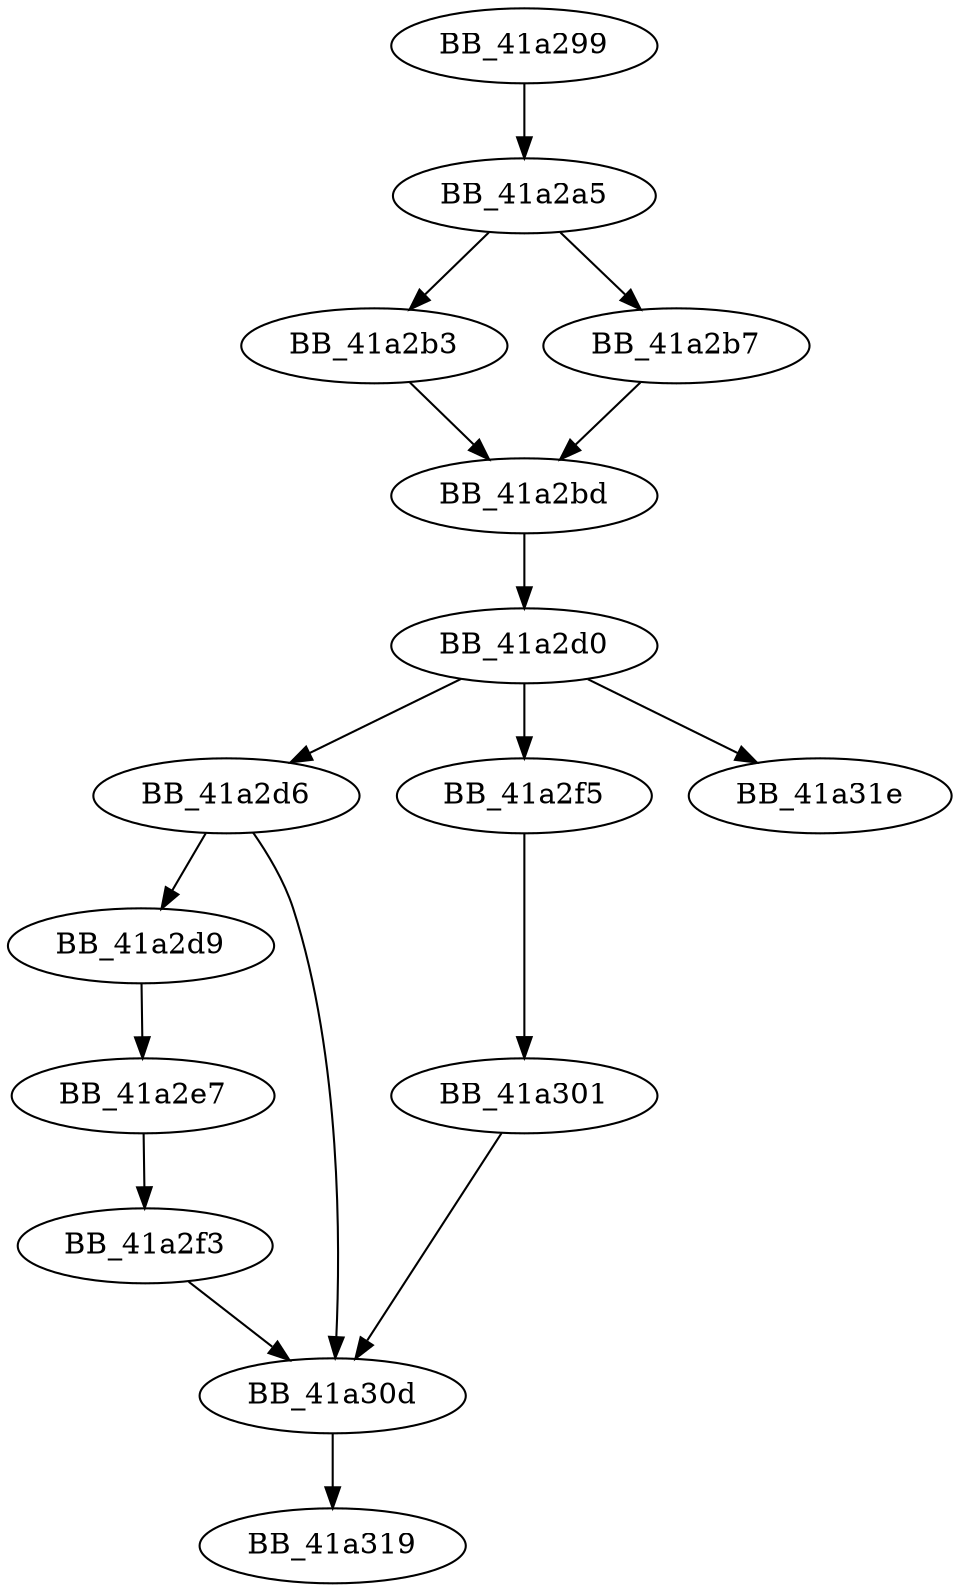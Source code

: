 DiGraph ___BuildCatchObject{
BB_41a299->BB_41a2a5
BB_41a2a5->BB_41a2b3
BB_41a2a5->BB_41a2b7
BB_41a2b3->BB_41a2bd
BB_41a2b7->BB_41a2bd
BB_41a2bd->BB_41a2d0
BB_41a2d0->BB_41a2d6
BB_41a2d0->BB_41a2f5
BB_41a2d0->BB_41a31e
BB_41a2d6->BB_41a2d9
BB_41a2d6->BB_41a30d
BB_41a2d9->BB_41a2e7
BB_41a2e7->BB_41a2f3
BB_41a2f3->BB_41a30d
BB_41a2f5->BB_41a301
BB_41a301->BB_41a30d
BB_41a30d->BB_41a319
}
